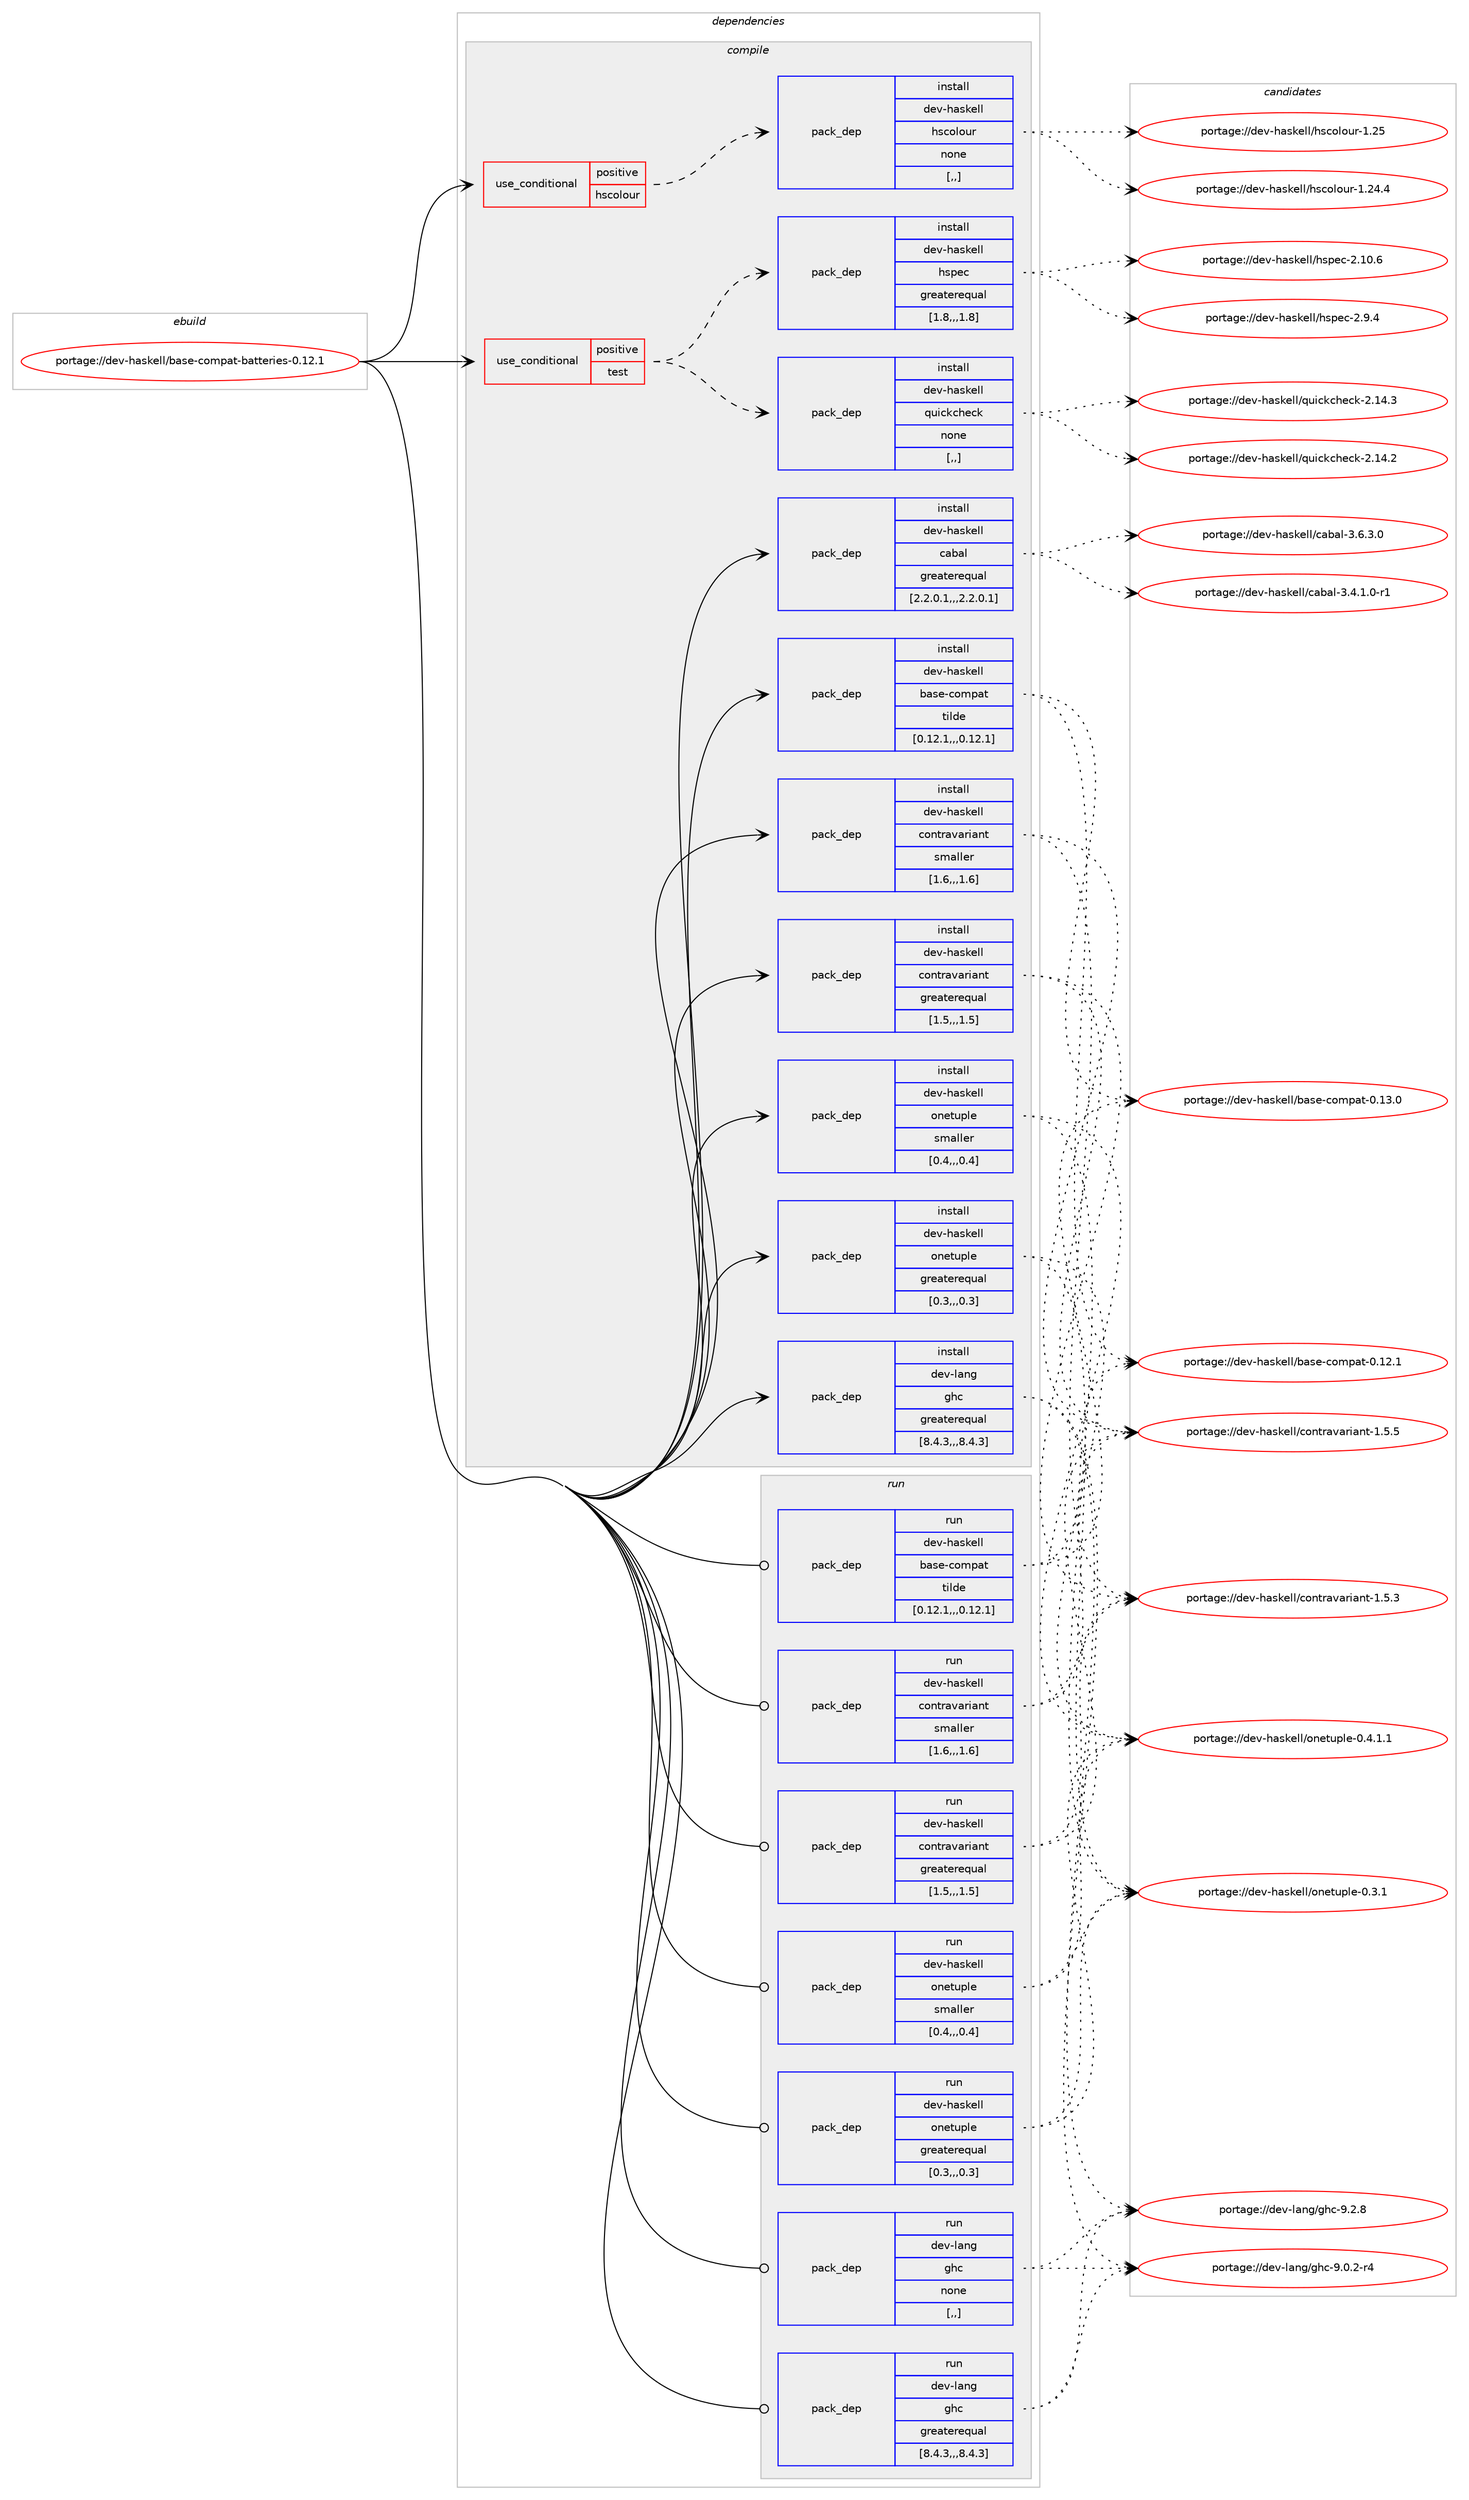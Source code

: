 digraph prolog {

# *************
# Graph options
# *************

newrank=true;
concentrate=true;
compound=true;
graph [rankdir=LR,fontname=Helvetica,fontsize=10,ranksep=1.5];#, ranksep=2.5, nodesep=0.2];
edge  [arrowhead=vee];
node  [fontname=Helvetica,fontsize=10];

# **********
# The ebuild
# **********

subgraph cluster_leftcol {
color=gray;
label=<<i>ebuild</i>>;
id [label="portage://dev-haskell/base-compat-batteries-0.12.1", color=red, width=4, href="../dev-haskell/base-compat-batteries-0.12.1.svg"];
}

# ****************
# The dependencies
# ****************

subgraph cluster_midcol {
color=gray;
label=<<i>dependencies</i>>;
subgraph cluster_compile {
fillcolor="#eeeeee";
style=filled;
label=<<i>compile</i>>;
subgraph cond20180 {
dependency77062 [label=<<TABLE BORDER="0" CELLBORDER="1" CELLSPACING="0" CELLPADDING="4"><TR><TD ROWSPAN="3" CELLPADDING="10">use_conditional</TD></TR><TR><TD>positive</TD></TR><TR><TD>hscolour</TD></TR></TABLE>>, shape=none, color=red];
subgraph pack55914 {
dependency77063 [label=<<TABLE BORDER="0" CELLBORDER="1" CELLSPACING="0" CELLPADDING="4" WIDTH="220"><TR><TD ROWSPAN="6" CELLPADDING="30">pack_dep</TD></TR><TR><TD WIDTH="110">install</TD></TR><TR><TD>dev-haskell</TD></TR><TR><TD>hscolour</TD></TR><TR><TD>none</TD></TR><TR><TD>[,,]</TD></TR></TABLE>>, shape=none, color=blue];
}
dependency77062:e -> dependency77063:w [weight=20,style="dashed",arrowhead="vee"];
}
id:e -> dependency77062:w [weight=20,style="solid",arrowhead="vee"];
subgraph cond20181 {
dependency77064 [label=<<TABLE BORDER="0" CELLBORDER="1" CELLSPACING="0" CELLPADDING="4"><TR><TD ROWSPAN="3" CELLPADDING="10">use_conditional</TD></TR><TR><TD>positive</TD></TR><TR><TD>test</TD></TR></TABLE>>, shape=none, color=red];
subgraph pack55915 {
dependency77065 [label=<<TABLE BORDER="0" CELLBORDER="1" CELLSPACING="0" CELLPADDING="4" WIDTH="220"><TR><TD ROWSPAN="6" CELLPADDING="30">pack_dep</TD></TR><TR><TD WIDTH="110">install</TD></TR><TR><TD>dev-haskell</TD></TR><TR><TD>hspec</TD></TR><TR><TD>greaterequal</TD></TR><TR><TD>[1.8,,,1.8]</TD></TR></TABLE>>, shape=none, color=blue];
}
dependency77064:e -> dependency77065:w [weight=20,style="dashed",arrowhead="vee"];
subgraph pack55916 {
dependency77066 [label=<<TABLE BORDER="0" CELLBORDER="1" CELLSPACING="0" CELLPADDING="4" WIDTH="220"><TR><TD ROWSPAN="6" CELLPADDING="30">pack_dep</TD></TR><TR><TD WIDTH="110">install</TD></TR><TR><TD>dev-haskell</TD></TR><TR><TD>quickcheck</TD></TR><TR><TD>none</TD></TR><TR><TD>[,,]</TD></TR></TABLE>>, shape=none, color=blue];
}
dependency77064:e -> dependency77066:w [weight=20,style="dashed",arrowhead="vee"];
}
id:e -> dependency77064:w [weight=20,style="solid",arrowhead="vee"];
subgraph pack55917 {
dependency77067 [label=<<TABLE BORDER="0" CELLBORDER="1" CELLSPACING="0" CELLPADDING="4" WIDTH="220"><TR><TD ROWSPAN="6" CELLPADDING="30">pack_dep</TD></TR><TR><TD WIDTH="110">install</TD></TR><TR><TD>dev-haskell</TD></TR><TR><TD>base-compat</TD></TR><TR><TD>tilde</TD></TR><TR><TD>[0.12.1,,,0.12.1]</TD></TR></TABLE>>, shape=none, color=blue];
}
id:e -> dependency77067:w [weight=20,style="solid",arrowhead="vee"];
subgraph pack55918 {
dependency77068 [label=<<TABLE BORDER="0" CELLBORDER="1" CELLSPACING="0" CELLPADDING="4" WIDTH="220"><TR><TD ROWSPAN="6" CELLPADDING="30">pack_dep</TD></TR><TR><TD WIDTH="110">install</TD></TR><TR><TD>dev-haskell</TD></TR><TR><TD>cabal</TD></TR><TR><TD>greaterequal</TD></TR><TR><TD>[2.2.0.1,,,2.2.0.1]</TD></TR></TABLE>>, shape=none, color=blue];
}
id:e -> dependency77068:w [weight=20,style="solid",arrowhead="vee"];
subgraph pack55919 {
dependency77069 [label=<<TABLE BORDER="0" CELLBORDER="1" CELLSPACING="0" CELLPADDING="4" WIDTH="220"><TR><TD ROWSPAN="6" CELLPADDING="30">pack_dep</TD></TR><TR><TD WIDTH="110">install</TD></TR><TR><TD>dev-haskell</TD></TR><TR><TD>contravariant</TD></TR><TR><TD>greaterequal</TD></TR><TR><TD>[1.5,,,1.5]</TD></TR></TABLE>>, shape=none, color=blue];
}
id:e -> dependency77069:w [weight=20,style="solid",arrowhead="vee"];
subgraph pack55920 {
dependency77070 [label=<<TABLE BORDER="0" CELLBORDER="1" CELLSPACING="0" CELLPADDING="4" WIDTH="220"><TR><TD ROWSPAN="6" CELLPADDING="30">pack_dep</TD></TR><TR><TD WIDTH="110">install</TD></TR><TR><TD>dev-haskell</TD></TR><TR><TD>contravariant</TD></TR><TR><TD>smaller</TD></TR><TR><TD>[1.6,,,1.6]</TD></TR></TABLE>>, shape=none, color=blue];
}
id:e -> dependency77070:w [weight=20,style="solid",arrowhead="vee"];
subgraph pack55921 {
dependency77071 [label=<<TABLE BORDER="0" CELLBORDER="1" CELLSPACING="0" CELLPADDING="4" WIDTH="220"><TR><TD ROWSPAN="6" CELLPADDING="30">pack_dep</TD></TR><TR><TD WIDTH="110">install</TD></TR><TR><TD>dev-haskell</TD></TR><TR><TD>onetuple</TD></TR><TR><TD>greaterequal</TD></TR><TR><TD>[0.3,,,0.3]</TD></TR></TABLE>>, shape=none, color=blue];
}
id:e -> dependency77071:w [weight=20,style="solid",arrowhead="vee"];
subgraph pack55922 {
dependency77072 [label=<<TABLE BORDER="0" CELLBORDER="1" CELLSPACING="0" CELLPADDING="4" WIDTH="220"><TR><TD ROWSPAN="6" CELLPADDING="30">pack_dep</TD></TR><TR><TD WIDTH="110">install</TD></TR><TR><TD>dev-haskell</TD></TR><TR><TD>onetuple</TD></TR><TR><TD>smaller</TD></TR><TR><TD>[0.4,,,0.4]</TD></TR></TABLE>>, shape=none, color=blue];
}
id:e -> dependency77072:w [weight=20,style="solid",arrowhead="vee"];
subgraph pack55923 {
dependency77073 [label=<<TABLE BORDER="0" CELLBORDER="1" CELLSPACING="0" CELLPADDING="4" WIDTH="220"><TR><TD ROWSPAN="6" CELLPADDING="30">pack_dep</TD></TR><TR><TD WIDTH="110">install</TD></TR><TR><TD>dev-lang</TD></TR><TR><TD>ghc</TD></TR><TR><TD>greaterequal</TD></TR><TR><TD>[8.4.3,,,8.4.3]</TD></TR></TABLE>>, shape=none, color=blue];
}
id:e -> dependency77073:w [weight=20,style="solid",arrowhead="vee"];
}
subgraph cluster_compileandrun {
fillcolor="#eeeeee";
style=filled;
label=<<i>compile and run</i>>;
}
subgraph cluster_run {
fillcolor="#eeeeee";
style=filled;
label=<<i>run</i>>;
subgraph pack55924 {
dependency77074 [label=<<TABLE BORDER="0" CELLBORDER="1" CELLSPACING="0" CELLPADDING="4" WIDTH="220"><TR><TD ROWSPAN="6" CELLPADDING="30">pack_dep</TD></TR><TR><TD WIDTH="110">run</TD></TR><TR><TD>dev-haskell</TD></TR><TR><TD>base-compat</TD></TR><TR><TD>tilde</TD></TR><TR><TD>[0.12.1,,,0.12.1]</TD></TR></TABLE>>, shape=none, color=blue];
}
id:e -> dependency77074:w [weight=20,style="solid",arrowhead="odot"];
subgraph pack55925 {
dependency77075 [label=<<TABLE BORDER="0" CELLBORDER="1" CELLSPACING="0" CELLPADDING="4" WIDTH="220"><TR><TD ROWSPAN="6" CELLPADDING="30">pack_dep</TD></TR><TR><TD WIDTH="110">run</TD></TR><TR><TD>dev-haskell</TD></TR><TR><TD>contravariant</TD></TR><TR><TD>greaterequal</TD></TR><TR><TD>[1.5,,,1.5]</TD></TR></TABLE>>, shape=none, color=blue];
}
id:e -> dependency77075:w [weight=20,style="solid",arrowhead="odot"];
subgraph pack55926 {
dependency77076 [label=<<TABLE BORDER="0" CELLBORDER="1" CELLSPACING="0" CELLPADDING="4" WIDTH="220"><TR><TD ROWSPAN="6" CELLPADDING="30">pack_dep</TD></TR><TR><TD WIDTH="110">run</TD></TR><TR><TD>dev-haskell</TD></TR><TR><TD>contravariant</TD></TR><TR><TD>smaller</TD></TR><TR><TD>[1.6,,,1.6]</TD></TR></TABLE>>, shape=none, color=blue];
}
id:e -> dependency77076:w [weight=20,style="solid",arrowhead="odot"];
subgraph pack55927 {
dependency77077 [label=<<TABLE BORDER="0" CELLBORDER="1" CELLSPACING="0" CELLPADDING="4" WIDTH="220"><TR><TD ROWSPAN="6" CELLPADDING="30">pack_dep</TD></TR><TR><TD WIDTH="110">run</TD></TR><TR><TD>dev-haskell</TD></TR><TR><TD>onetuple</TD></TR><TR><TD>greaterequal</TD></TR><TR><TD>[0.3,,,0.3]</TD></TR></TABLE>>, shape=none, color=blue];
}
id:e -> dependency77077:w [weight=20,style="solid",arrowhead="odot"];
subgraph pack55928 {
dependency77078 [label=<<TABLE BORDER="0" CELLBORDER="1" CELLSPACING="0" CELLPADDING="4" WIDTH="220"><TR><TD ROWSPAN="6" CELLPADDING="30">pack_dep</TD></TR><TR><TD WIDTH="110">run</TD></TR><TR><TD>dev-haskell</TD></TR><TR><TD>onetuple</TD></TR><TR><TD>smaller</TD></TR><TR><TD>[0.4,,,0.4]</TD></TR></TABLE>>, shape=none, color=blue];
}
id:e -> dependency77078:w [weight=20,style="solid",arrowhead="odot"];
subgraph pack55929 {
dependency77079 [label=<<TABLE BORDER="0" CELLBORDER="1" CELLSPACING="0" CELLPADDING="4" WIDTH="220"><TR><TD ROWSPAN="6" CELLPADDING="30">pack_dep</TD></TR><TR><TD WIDTH="110">run</TD></TR><TR><TD>dev-lang</TD></TR><TR><TD>ghc</TD></TR><TR><TD>greaterequal</TD></TR><TR><TD>[8.4.3,,,8.4.3]</TD></TR></TABLE>>, shape=none, color=blue];
}
id:e -> dependency77079:w [weight=20,style="solid",arrowhead="odot"];
subgraph pack55930 {
dependency77080 [label=<<TABLE BORDER="0" CELLBORDER="1" CELLSPACING="0" CELLPADDING="4" WIDTH="220"><TR><TD ROWSPAN="6" CELLPADDING="30">pack_dep</TD></TR><TR><TD WIDTH="110">run</TD></TR><TR><TD>dev-lang</TD></TR><TR><TD>ghc</TD></TR><TR><TD>none</TD></TR><TR><TD>[,,]</TD></TR></TABLE>>, shape=none, color=blue];
}
id:e -> dependency77080:w [weight=20,style="solid",arrowhead="odot"];
}
}

# **************
# The candidates
# **************

subgraph cluster_choices {
rank=same;
color=gray;
label=<<i>candidates</i>>;

subgraph choice55914 {
color=black;
nodesep=1;
choice100101118451049711510710110810847104115991111081111171144549465053 [label="portage://dev-haskell/hscolour-1.25", color=red, width=4,href="../dev-haskell/hscolour-1.25.svg"];
choice1001011184510497115107101108108471041159911110811111711445494650524652 [label="portage://dev-haskell/hscolour-1.24.4", color=red, width=4,href="../dev-haskell/hscolour-1.24.4.svg"];
dependency77063:e -> choice100101118451049711510710110810847104115991111081111171144549465053:w [style=dotted,weight="100"];
dependency77063:e -> choice1001011184510497115107101108108471041159911110811111711445494650524652:w [style=dotted,weight="100"];
}
subgraph choice55915 {
color=black;
nodesep=1;
choice1001011184510497115107101108108471041151121019945504649484654 [label="portage://dev-haskell/hspec-2.10.6", color=red, width=4,href="../dev-haskell/hspec-2.10.6.svg"];
choice10010111845104971151071011081084710411511210199455046574652 [label="portage://dev-haskell/hspec-2.9.4", color=red, width=4,href="../dev-haskell/hspec-2.9.4.svg"];
dependency77065:e -> choice1001011184510497115107101108108471041151121019945504649484654:w [style=dotted,weight="100"];
dependency77065:e -> choice10010111845104971151071011081084710411511210199455046574652:w [style=dotted,weight="100"];
}
subgraph choice55916 {
color=black;
nodesep=1;
choice10010111845104971151071011081084711311710599107991041019910745504649524651 [label="portage://dev-haskell/quickcheck-2.14.3", color=red, width=4,href="../dev-haskell/quickcheck-2.14.3.svg"];
choice10010111845104971151071011081084711311710599107991041019910745504649524650 [label="portage://dev-haskell/quickcheck-2.14.2", color=red, width=4,href="../dev-haskell/quickcheck-2.14.2.svg"];
dependency77066:e -> choice10010111845104971151071011081084711311710599107991041019910745504649524651:w [style=dotted,weight="100"];
dependency77066:e -> choice10010111845104971151071011081084711311710599107991041019910745504649524650:w [style=dotted,weight="100"];
}
subgraph choice55917 {
color=black;
nodesep=1;
choice100101118451049711510710110810847989711510145991111091129711645484649514648 [label="portage://dev-haskell/base-compat-0.13.0", color=red, width=4,href="../dev-haskell/base-compat-0.13.0.svg"];
choice100101118451049711510710110810847989711510145991111091129711645484649504649 [label="portage://dev-haskell/base-compat-0.12.1", color=red, width=4,href="../dev-haskell/base-compat-0.12.1.svg"];
dependency77067:e -> choice100101118451049711510710110810847989711510145991111091129711645484649514648:w [style=dotted,weight="100"];
dependency77067:e -> choice100101118451049711510710110810847989711510145991111091129711645484649504649:w [style=dotted,weight="100"];
}
subgraph choice55918 {
color=black;
nodesep=1;
choice100101118451049711510710110810847999798971084551465446514648 [label="portage://dev-haskell/cabal-3.6.3.0", color=red, width=4,href="../dev-haskell/cabal-3.6.3.0.svg"];
choice1001011184510497115107101108108479997989710845514652464946484511449 [label="portage://dev-haskell/cabal-3.4.1.0-r1", color=red, width=4,href="../dev-haskell/cabal-3.4.1.0-r1.svg"];
dependency77068:e -> choice100101118451049711510710110810847999798971084551465446514648:w [style=dotted,weight="100"];
dependency77068:e -> choice1001011184510497115107101108108479997989710845514652464946484511449:w [style=dotted,weight="100"];
}
subgraph choice55919 {
color=black;
nodesep=1;
choice10010111845104971151071011081084799111110116114971189711410597110116454946534653 [label="portage://dev-haskell/contravariant-1.5.5", color=red, width=4,href="../dev-haskell/contravariant-1.5.5.svg"];
choice10010111845104971151071011081084799111110116114971189711410597110116454946534651 [label="portage://dev-haskell/contravariant-1.5.3", color=red, width=4,href="../dev-haskell/contravariant-1.5.3.svg"];
dependency77069:e -> choice10010111845104971151071011081084799111110116114971189711410597110116454946534653:w [style=dotted,weight="100"];
dependency77069:e -> choice10010111845104971151071011081084799111110116114971189711410597110116454946534651:w [style=dotted,weight="100"];
}
subgraph choice55920 {
color=black;
nodesep=1;
choice10010111845104971151071011081084799111110116114971189711410597110116454946534653 [label="portage://dev-haskell/contravariant-1.5.5", color=red, width=4,href="../dev-haskell/contravariant-1.5.5.svg"];
choice10010111845104971151071011081084799111110116114971189711410597110116454946534651 [label="portage://dev-haskell/contravariant-1.5.3", color=red, width=4,href="../dev-haskell/contravariant-1.5.3.svg"];
dependency77070:e -> choice10010111845104971151071011081084799111110116114971189711410597110116454946534653:w [style=dotted,weight="100"];
dependency77070:e -> choice10010111845104971151071011081084799111110116114971189711410597110116454946534651:w [style=dotted,weight="100"];
}
subgraph choice55921 {
color=black;
nodesep=1;
choice1001011184510497115107101108108471111101011161171121081014548465246494649 [label="portage://dev-haskell/onetuple-0.4.1.1", color=red, width=4,href="../dev-haskell/onetuple-0.4.1.1.svg"];
choice100101118451049711510710110810847111110101116117112108101454846514649 [label="portage://dev-haskell/onetuple-0.3.1", color=red, width=4,href="../dev-haskell/onetuple-0.3.1.svg"];
dependency77071:e -> choice1001011184510497115107101108108471111101011161171121081014548465246494649:w [style=dotted,weight="100"];
dependency77071:e -> choice100101118451049711510710110810847111110101116117112108101454846514649:w [style=dotted,weight="100"];
}
subgraph choice55922 {
color=black;
nodesep=1;
choice1001011184510497115107101108108471111101011161171121081014548465246494649 [label="portage://dev-haskell/onetuple-0.4.1.1", color=red, width=4,href="../dev-haskell/onetuple-0.4.1.1.svg"];
choice100101118451049711510710110810847111110101116117112108101454846514649 [label="portage://dev-haskell/onetuple-0.3.1", color=red, width=4,href="../dev-haskell/onetuple-0.3.1.svg"];
dependency77072:e -> choice1001011184510497115107101108108471111101011161171121081014548465246494649:w [style=dotted,weight="100"];
dependency77072:e -> choice100101118451049711510710110810847111110101116117112108101454846514649:w [style=dotted,weight="100"];
}
subgraph choice55923 {
color=black;
nodesep=1;
choice10010111845108971101034710310499455746504656 [label="portage://dev-lang/ghc-9.2.8", color=red, width=4,href="../dev-lang/ghc-9.2.8.svg"];
choice100101118451089711010347103104994557464846504511452 [label="portage://dev-lang/ghc-9.0.2-r4", color=red, width=4,href="../dev-lang/ghc-9.0.2-r4.svg"];
dependency77073:e -> choice10010111845108971101034710310499455746504656:w [style=dotted,weight="100"];
dependency77073:e -> choice100101118451089711010347103104994557464846504511452:w [style=dotted,weight="100"];
}
subgraph choice55924 {
color=black;
nodesep=1;
choice100101118451049711510710110810847989711510145991111091129711645484649514648 [label="portage://dev-haskell/base-compat-0.13.0", color=red, width=4,href="../dev-haskell/base-compat-0.13.0.svg"];
choice100101118451049711510710110810847989711510145991111091129711645484649504649 [label="portage://dev-haskell/base-compat-0.12.1", color=red, width=4,href="../dev-haskell/base-compat-0.12.1.svg"];
dependency77074:e -> choice100101118451049711510710110810847989711510145991111091129711645484649514648:w [style=dotted,weight="100"];
dependency77074:e -> choice100101118451049711510710110810847989711510145991111091129711645484649504649:w [style=dotted,weight="100"];
}
subgraph choice55925 {
color=black;
nodesep=1;
choice10010111845104971151071011081084799111110116114971189711410597110116454946534653 [label="portage://dev-haskell/contravariant-1.5.5", color=red, width=4,href="../dev-haskell/contravariant-1.5.5.svg"];
choice10010111845104971151071011081084799111110116114971189711410597110116454946534651 [label="portage://dev-haskell/contravariant-1.5.3", color=red, width=4,href="../dev-haskell/contravariant-1.5.3.svg"];
dependency77075:e -> choice10010111845104971151071011081084799111110116114971189711410597110116454946534653:w [style=dotted,weight="100"];
dependency77075:e -> choice10010111845104971151071011081084799111110116114971189711410597110116454946534651:w [style=dotted,weight="100"];
}
subgraph choice55926 {
color=black;
nodesep=1;
choice10010111845104971151071011081084799111110116114971189711410597110116454946534653 [label="portage://dev-haskell/contravariant-1.5.5", color=red, width=4,href="../dev-haskell/contravariant-1.5.5.svg"];
choice10010111845104971151071011081084799111110116114971189711410597110116454946534651 [label="portage://dev-haskell/contravariant-1.5.3", color=red, width=4,href="../dev-haskell/contravariant-1.5.3.svg"];
dependency77076:e -> choice10010111845104971151071011081084799111110116114971189711410597110116454946534653:w [style=dotted,weight="100"];
dependency77076:e -> choice10010111845104971151071011081084799111110116114971189711410597110116454946534651:w [style=dotted,weight="100"];
}
subgraph choice55927 {
color=black;
nodesep=1;
choice1001011184510497115107101108108471111101011161171121081014548465246494649 [label="portage://dev-haskell/onetuple-0.4.1.1", color=red, width=4,href="../dev-haskell/onetuple-0.4.1.1.svg"];
choice100101118451049711510710110810847111110101116117112108101454846514649 [label="portage://dev-haskell/onetuple-0.3.1", color=red, width=4,href="../dev-haskell/onetuple-0.3.1.svg"];
dependency77077:e -> choice1001011184510497115107101108108471111101011161171121081014548465246494649:w [style=dotted,weight="100"];
dependency77077:e -> choice100101118451049711510710110810847111110101116117112108101454846514649:w [style=dotted,weight="100"];
}
subgraph choice55928 {
color=black;
nodesep=1;
choice1001011184510497115107101108108471111101011161171121081014548465246494649 [label="portage://dev-haskell/onetuple-0.4.1.1", color=red, width=4,href="../dev-haskell/onetuple-0.4.1.1.svg"];
choice100101118451049711510710110810847111110101116117112108101454846514649 [label="portage://dev-haskell/onetuple-0.3.1", color=red, width=4,href="../dev-haskell/onetuple-0.3.1.svg"];
dependency77078:e -> choice1001011184510497115107101108108471111101011161171121081014548465246494649:w [style=dotted,weight="100"];
dependency77078:e -> choice100101118451049711510710110810847111110101116117112108101454846514649:w [style=dotted,weight="100"];
}
subgraph choice55929 {
color=black;
nodesep=1;
choice10010111845108971101034710310499455746504656 [label="portage://dev-lang/ghc-9.2.8", color=red, width=4,href="../dev-lang/ghc-9.2.8.svg"];
choice100101118451089711010347103104994557464846504511452 [label="portage://dev-lang/ghc-9.0.2-r4", color=red, width=4,href="../dev-lang/ghc-9.0.2-r4.svg"];
dependency77079:e -> choice10010111845108971101034710310499455746504656:w [style=dotted,weight="100"];
dependency77079:e -> choice100101118451089711010347103104994557464846504511452:w [style=dotted,weight="100"];
}
subgraph choice55930 {
color=black;
nodesep=1;
choice10010111845108971101034710310499455746504656 [label="portage://dev-lang/ghc-9.2.8", color=red, width=4,href="../dev-lang/ghc-9.2.8.svg"];
choice100101118451089711010347103104994557464846504511452 [label="portage://dev-lang/ghc-9.0.2-r4", color=red, width=4,href="../dev-lang/ghc-9.0.2-r4.svg"];
dependency77080:e -> choice10010111845108971101034710310499455746504656:w [style=dotted,weight="100"];
dependency77080:e -> choice100101118451089711010347103104994557464846504511452:w [style=dotted,weight="100"];
}
}

}
